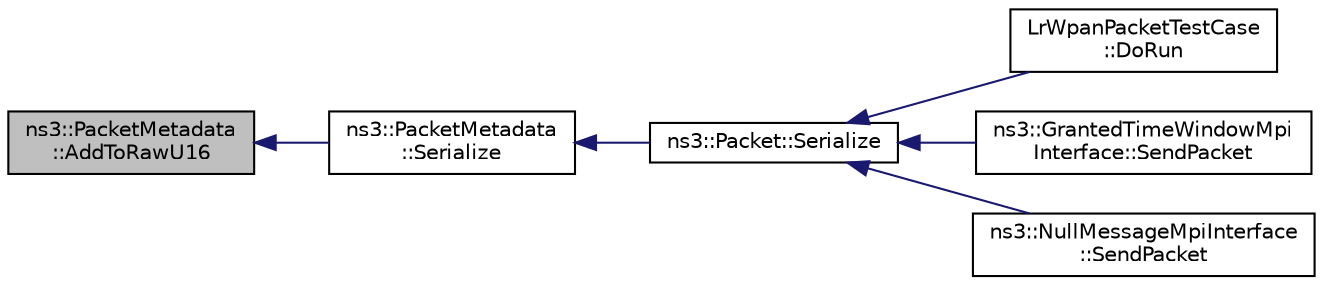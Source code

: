 digraph "ns3::PacketMetadata::AddToRawU16"
{
  edge [fontname="Helvetica",fontsize="10",labelfontname="Helvetica",labelfontsize="10"];
  node [fontname="Helvetica",fontsize="10",shape=record];
  rankdir="LR";
  Node1 [label="ns3::PacketMetadata\l::AddToRawU16",height=0.2,width=0.4,color="black", fillcolor="grey75", style="filled", fontcolor="black"];
  Node1 -> Node2 [dir="back",color="midnightblue",fontsize="10",style="solid"];
  Node2 [label="ns3::PacketMetadata\l::Serialize",height=0.2,width=0.4,color="black", fillcolor="white", style="filled",URL="$d1/db1/classns3_1_1PacketMetadata.html#aae036ce6844106a8a3ce88e0e095a7eb",tooltip="Serialization to raw uint8_t*. "];
  Node2 -> Node3 [dir="back",color="midnightblue",fontsize="10",style="solid"];
  Node3 [label="ns3::Packet::Serialize",height=0.2,width=0.4,color="black", fillcolor="white", style="filled",URL="$dd/d7a/classns3_1_1Packet.html#a939e41b065c6f9f77d3f51373baeaf7e",tooltip="Serialize a packet, tags, and metadata into a byte buffer. "];
  Node3 -> Node4 [dir="back",color="midnightblue",fontsize="10",style="solid"];
  Node4 [label="LrWpanPacketTestCase\l::DoRun",height=0.2,width=0.4,color="black", fillcolor="white", style="filled",URL="$dc/d38/classLrWpanPacketTestCase.html#ae85f64d48a71983a4a43f49e5571546a",tooltip="Implementation to actually run this TestCase. "];
  Node3 -> Node5 [dir="back",color="midnightblue",fontsize="10",style="solid"];
  Node5 [label="ns3::GrantedTimeWindowMpi\lInterface::SendPacket",height=0.2,width=0.4,color="black", fillcolor="white", style="filled",URL="$da/db3/classns3_1_1GrantedTimeWindowMpiInterface.html#ac3b6bb4ae10c6e49001d664871b201c6"];
  Node3 -> Node6 [dir="back",color="midnightblue",fontsize="10",style="solid"];
  Node6 [label="ns3::NullMessageMpiInterface\l::SendPacket",height=0.2,width=0.4,color="black", fillcolor="white", style="filled",URL="$d0/d9f/classns3_1_1NullMessageMpiInterface.html#a5bef503661f681b69f0c69abda3ed25a"];
}
